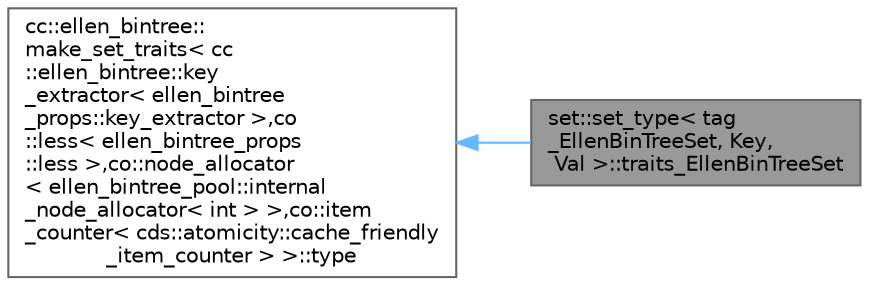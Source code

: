 digraph "set::set_type&lt; tag_EllenBinTreeSet, Key, Val &gt;::traits_EllenBinTreeSet"
{
 // LATEX_PDF_SIZE
  bgcolor="transparent";
  edge [fontname=Helvetica,fontsize=10,labelfontname=Helvetica,labelfontsize=10];
  node [fontname=Helvetica,fontsize=10,shape=box,height=0.2,width=0.4];
  rankdir="LR";
  Node1 [id="Node000001",label="set::set_type\< tag\l_EllenBinTreeSet, Key,\l Val \>::traits_EllenBinTreeSet",height=0.2,width=0.4,color="gray40", fillcolor="grey60", style="filled", fontcolor="black",tooltip=" "];
  Node2 -> Node1 [id="edge1_Node000001_Node000002",dir="back",color="steelblue1",style="solid",tooltip=" "];
  Node2 [id="Node000002",label="cc::ellen_bintree::\lmake_set_traits\< cc\l::ellen_bintree::key\l_extractor\< ellen_bintree\l_props::key_extractor \>,co\l::less\< ellen_bintree_props\l::less \>,co::node_allocator\l\< ellen_bintree_pool::internal\l_node_allocator\< int \> \>,co::item\l_counter\< cds::atomicity::cache_friendly\l_item_counter \> \>::type",height=0.2,width=0.4,color="gray40", fillcolor="white", style="filled",tooltip=" "];
}
